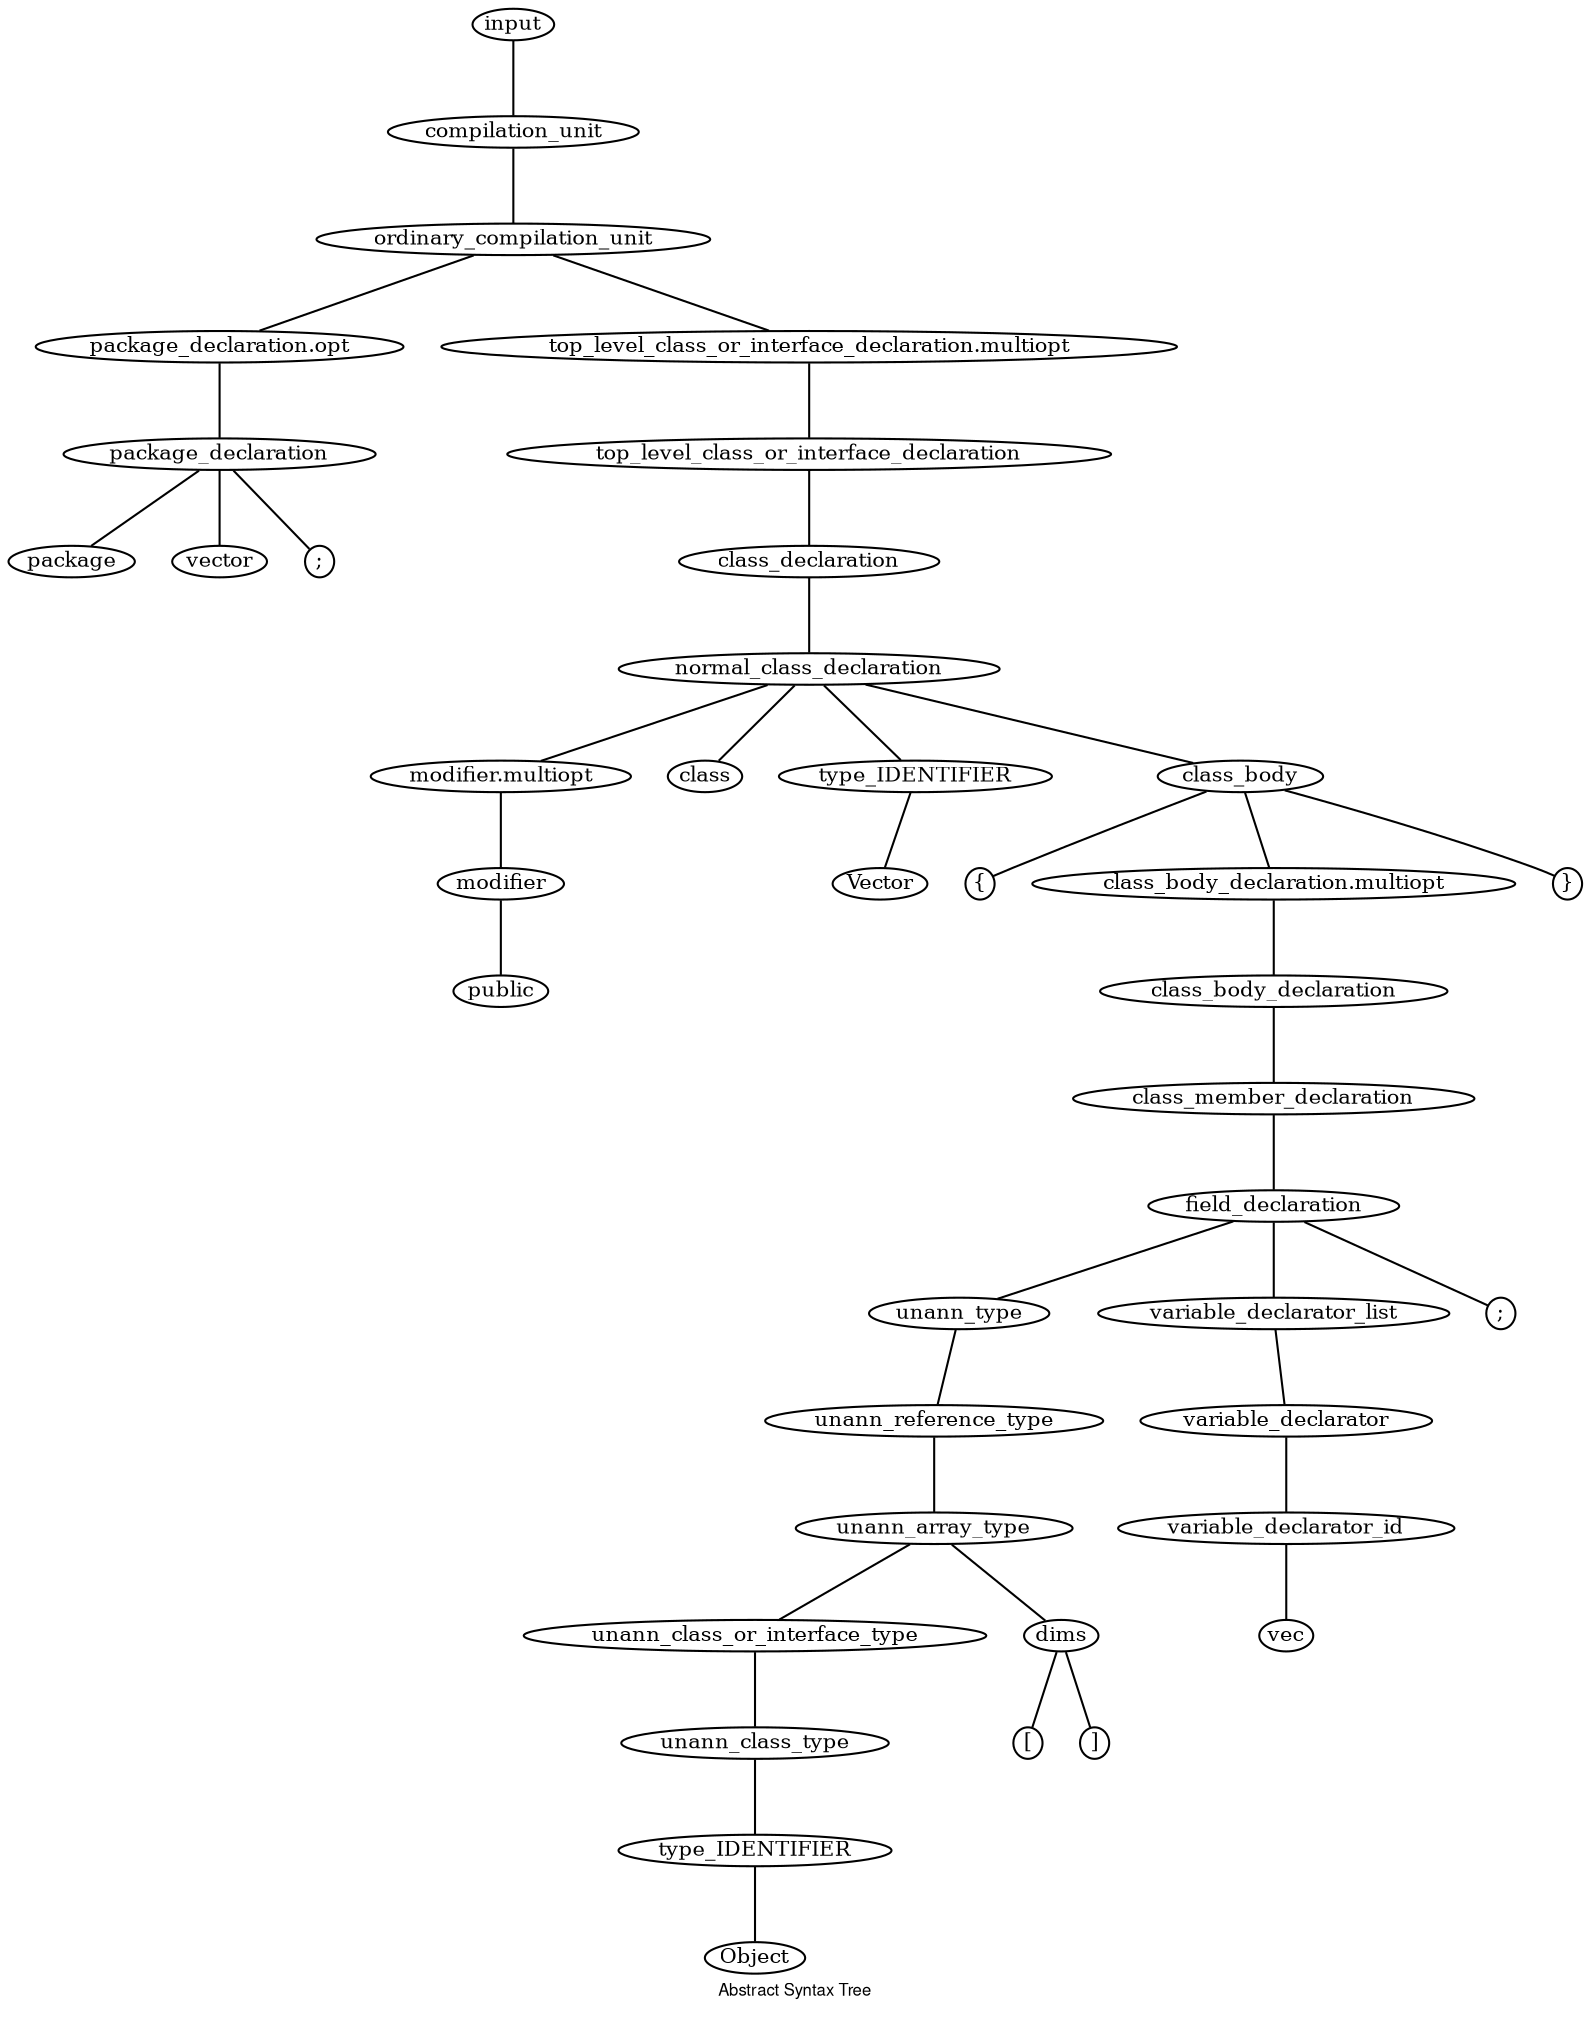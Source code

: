 // dot -Tps out.dot -o out.ps

graph "Abstract Syntax Tree"
{
	fontname="Helvetica,Arial,sans-serif"
	node [fontsize=10, width=".2", height=".2", margin=0]
	edge [fontsize=6]
	graph[fontsize=8];

	label="Abstract Syntax Tree"

	n39 ;
	n39 [label="input"] ;
	n39 -- n38 ;

	n38 ;
	n38 [label="compilation_unit"] ;
	n38 -- n37 ;

	n37 ;
	n37 [label="ordinary_compilation_unit"] ;
	n37 -- n4 ;
	n37 -- n36 ;

	n4 ;
	n4 [label="package_declaration.opt"] ;
	n4 -- n0 ;

	n36 ;
	n36 [label="top_level_class_or_interface_declaration.multiopt"] ;
	n36 -- n35 ;

	n0 ;
	n0 [label="package_declaration"] ;
	n0 -- n1 ;
	n0 -- n2 ;
	n0 -- n3 ;

	n35 ;
	n35 [label="top_level_class_or_interface_declaration"] ;
	n35 -- n34 ;

	n1 ;
	n1 [label="package"] ;

	n2 ;
	n2 [label="vector"] ;

	n3 ;
	n3 [label=";"] ;

	n34 ;
	n34 [label="class_declaration"] ;
	n34 -- n32 ;

	n32 ;
	n32 [label="normal_class_declaration"] ;
	n32 -- n7 ;
	n32 -- n33 ;
	n32 -- n8 ;
	n32 -- n29 ;

	n7 ;
	n7 [label="modifier.multiopt"] ;
	n7 -- n5 ;

	n33 ;
	n33 [label="class"] ;

	n8 ;
	n8 [label="type_IDENTIFIER"] ;
	n8 -- n9 ;

	n29 ;
	n29 [label="class_body"] ;
	n29 -- n30 ;
	n29 -- n28 ;
	n29 -- n31 ;

	n5 ;
	n5 [label="modifier"] ;
	n5 -- n6 ;

	n9 ;
	n9 [label="Vector"] ;

	n30 ;
	n30 [label="{"] ;

	n28 ;
	n28 [label="class_body_declaration.multiopt"] ;
	n28 -- n27 ;

	n31 ;
	n31 [label="}"] ;

	n6 ;
	n6 [label="public"] ;

	n27 ;
	n27 [label="class_body_declaration"] ;
	n27 -- n26 ;

	n26 ;
	n26 [label="class_member_declaration"] ;
	n26 -- n24 ;

	n24 ;
	n24 [label="field_declaration"] ;
	n24 -- n19 ;
	n24 -- n23 ;
	n24 -- n25 ;

	n19 ;
	n19 [label="unann_type"] ;
	n19 -- n18 ;

	n23 ;
	n23 [label="variable_declarator_list"] ;
	n23 -- n22 ;

	n25 ;
	n25 [label=";"] ;

	n18 ;
	n18 [label="unann_reference_type"] ;
	n18 -- n17 ;

	n22 ;
	n22 [label="variable_declarator"] ;
	n22 -- n20 ;

	n17 ;
	n17 [label="unann_array_type"] ;
	n17 -- n13 ;
	n17 -- n14 ;

	n20 ;
	n20 [label="variable_declarator_id"] ;
	n20 -- n21 ;

	n13 ;
	n13 [label="unann_class_or_interface_type"] ;
	n13 -- n12 ;

	n14 ;
	n14 [label="dims"] ;
	n14 -- n15 ;
	n14 -- n16 ;

	n21 ;
	n21 [label="vec"] ;

	n12 ;
	n12 [label="unann_class_type"] ;
	n12 -- n10 ;

	n15 ;
	n15 [label="["] ;

	n16 ;
	n16 [label="]"] ;

	n10 ;
	n10 [label="type_IDENTIFIER"] ;
	n10 -- n11 ;

	n11 ;
	n11 [label="Object"] ;

}
